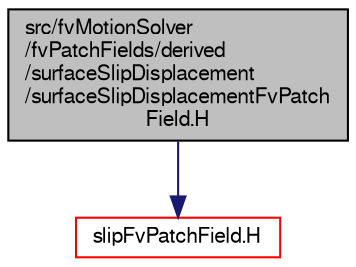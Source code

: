 digraph "src/fvMotionSolver/fvPatchFields/derived/surfaceSlipDisplacement/surfaceSlipDisplacementFvPatchField.H"
{
  bgcolor="transparent";
  edge [fontname="FreeSans",fontsize="10",labelfontname="FreeSans",labelfontsize="10"];
  node [fontname="FreeSans",fontsize="10",shape=record];
  Node0 [label="src/fvMotionSolver\l/fvPatchFields/derived\l/surfaceSlipDisplacement\l/surfaceSlipDisplacementFvPatch\lField.H",height=0.2,width=0.4,color="black", fillcolor="grey75", style="filled", fontcolor="black"];
  Node0 -> Node1 [color="midnightblue",fontsize="10",style="solid",fontname="FreeSans"];
  Node1 [label="slipFvPatchField.H",height=0.2,width=0.4,color="red",URL="$a02234.html"];
}
